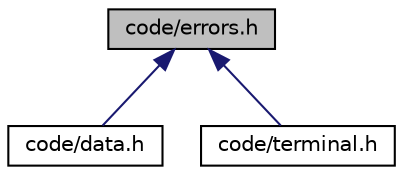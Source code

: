 digraph "code/errors.h"
{
 // LATEX_PDF_SIZE
  edge [fontname="Helvetica",fontsize="10",labelfontname="Helvetica",labelfontsize="10"];
  node [fontname="Helvetica",fontsize="10",shape=record];
  Node1 [label="code/errors.h",height=0.2,width=0.4,color="black", fillcolor="grey75", style="filled", fontcolor="black",tooltip="Определения классов исключений для клиентской части."];
  Node1 -> Node2 [dir="back",color="midnightblue",fontsize="10",style="solid"];
  Node2 [label="code/data.h",height=0.2,width=0.4,color="black", fillcolor="white", style="filled",URL="$data_8h_source.html",tooltip=" "];
  Node1 -> Node3 [dir="back",color="midnightblue",fontsize="10",style="solid"];
  Node3 [label="code/terminal.h",height=0.2,width=0.4,color="black", fillcolor="white", style="filled",URL="$terminal_8h_source.html",tooltip=" "];
}
